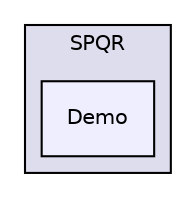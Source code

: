digraph "libs/SuiteSparse/SPQR/Demo" {
  compound=true
  node [ fontsize="10", fontname="Helvetica"];
  edge [ labelfontsize="10", labelfontname="Helvetica"];
  subgraph clusterdir_efe2ac6361686a257678b46eee7692bd {
    graph [ bgcolor="#ddddee", pencolor="black", label="SPQR" fontname="Helvetica", fontsize="10", URL="dir_efe2ac6361686a257678b46eee7692bd.html"]
  dir_01540d87f5636626692ba1f0163cae3f [shape=box, label="Demo", style="filled", fillcolor="#eeeeff", pencolor="black", URL="dir_01540d87f5636626692ba1f0163cae3f.html"];
  }
}
